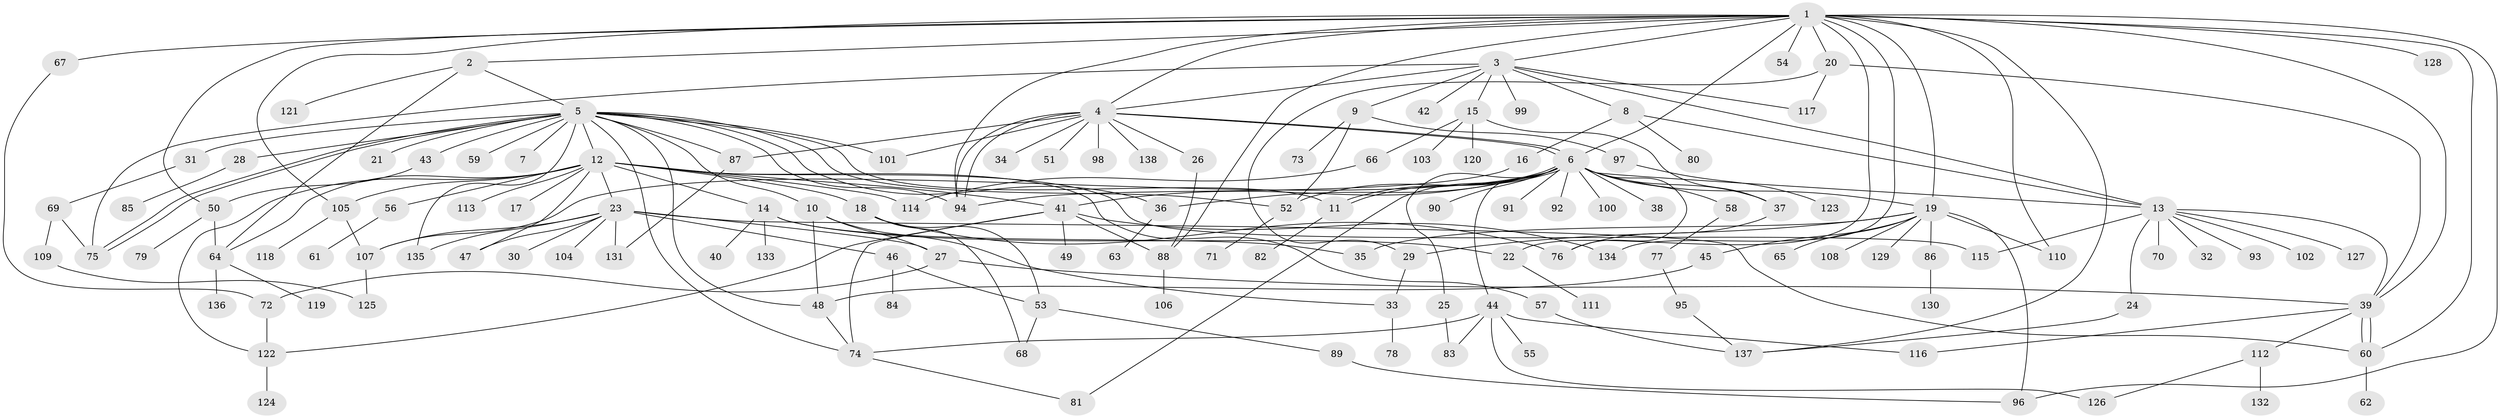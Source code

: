// coarse degree distribution, {16: 0.014492753623188406, 3: 0.15942028985507245, 9: 0.028985507246376812, 4: 0.13043478260869565, 15: 0.014492753623188406, 12: 0.014492753623188406, 1: 0.30434782608695654, 6: 0.07246376811594203, 2: 0.17391304347826086, 14: 0.014492753623188406, 13: 0.014492753623188406, 5: 0.043478260869565216, 7: 0.014492753623188406}
// Generated by graph-tools (version 1.1) at 2025/50/03/04/25 22:50:34]
// undirected, 138 vertices, 208 edges
graph export_dot {
  node [color=gray90,style=filled];
  1;
  2;
  3;
  4;
  5;
  6;
  7;
  8;
  9;
  10;
  11;
  12;
  13;
  14;
  15;
  16;
  17;
  18;
  19;
  20;
  21;
  22;
  23;
  24;
  25;
  26;
  27;
  28;
  29;
  30;
  31;
  32;
  33;
  34;
  35;
  36;
  37;
  38;
  39;
  40;
  41;
  42;
  43;
  44;
  45;
  46;
  47;
  48;
  49;
  50;
  51;
  52;
  53;
  54;
  55;
  56;
  57;
  58;
  59;
  60;
  61;
  62;
  63;
  64;
  65;
  66;
  67;
  68;
  69;
  70;
  71;
  72;
  73;
  74;
  75;
  76;
  77;
  78;
  79;
  80;
  81;
  82;
  83;
  84;
  85;
  86;
  87;
  88;
  89;
  90;
  91;
  92;
  93;
  94;
  95;
  96;
  97;
  98;
  99;
  100;
  101;
  102;
  103;
  104;
  105;
  106;
  107;
  108;
  109;
  110;
  111;
  112;
  113;
  114;
  115;
  116;
  117;
  118;
  119;
  120;
  121;
  122;
  123;
  124;
  125;
  126;
  127;
  128;
  129;
  130;
  131;
  132;
  133;
  134;
  135;
  136;
  137;
  138;
  1 -- 2;
  1 -- 3;
  1 -- 4;
  1 -- 6;
  1 -- 19;
  1 -- 20;
  1 -- 22;
  1 -- 39;
  1 -- 50;
  1 -- 54;
  1 -- 60;
  1 -- 67;
  1 -- 88;
  1 -- 94;
  1 -- 96;
  1 -- 105;
  1 -- 110;
  1 -- 128;
  1 -- 134;
  1 -- 137;
  2 -- 5;
  2 -- 64;
  2 -- 121;
  3 -- 4;
  3 -- 8;
  3 -- 9;
  3 -- 13;
  3 -- 15;
  3 -- 42;
  3 -- 75;
  3 -- 99;
  3 -- 117;
  4 -- 6;
  4 -- 6;
  4 -- 26;
  4 -- 34;
  4 -- 51;
  4 -- 87;
  4 -- 94;
  4 -- 94;
  4 -- 98;
  4 -- 101;
  4 -- 138;
  5 -- 7;
  5 -- 10;
  5 -- 11;
  5 -- 12;
  5 -- 21;
  5 -- 28;
  5 -- 31;
  5 -- 36;
  5 -- 43;
  5 -- 48;
  5 -- 52;
  5 -- 59;
  5 -- 74;
  5 -- 75;
  5 -- 75;
  5 -- 87;
  5 -- 94;
  5 -- 101;
  5 -- 135;
  6 -- 11;
  6 -- 11;
  6 -- 13;
  6 -- 19;
  6 -- 25;
  6 -- 36;
  6 -- 37;
  6 -- 38;
  6 -- 41;
  6 -- 44;
  6 -- 52;
  6 -- 58;
  6 -- 76;
  6 -- 81;
  6 -- 90;
  6 -- 91;
  6 -- 92;
  6 -- 100;
  6 -- 107;
  8 -- 13;
  8 -- 16;
  8 -- 80;
  9 -- 52;
  9 -- 73;
  9 -- 97;
  10 -- 27;
  10 -- 33;
  10 -- 48;
  11 -- 82;
  12 -- 14;
  12 -- 17;
  12 -- 18;
  12 -- 23;
  12 -- 41;
  12 -- 47;
  12 -- 56;
  12 -- 57;
  12 -- 64;
  12 -- 105;
  12 -- 113;
  12 -- 114;
  12 -- 115;
  12 -- 122;
  13 -- 24;
  13 -- 32;
  13 -- 39;
  13 -- 70;
  13 -- 93;
  13 -- 102;
  13 -- 115;
  13 -- 127;
  14 -- 22;
  14 -- 35;
  14 -- 40;
  14 -- 133;
  15 -- 37;
  15 -- 66;
  15 -- 103;
  15 -- 120;
  16 -- 94;
  18 -- 53;
  18 -- 68;
  18 -- 76;
  19 -- 29;
  19 -- 35;
  19 -- 45;
  19 -- 65;
  19 -- 86;
  19 -- 96;
  19 -- 108;
  19 -- 110;
  19 -- 129;
  20 -- 29;
  20 -- 39;
  20 -- 117;
  22 -- 111;
  23 -- 27;
  23 -- 30;
  23 -- 46;
  23 -- 47;
  23 -- 60;
  23 -- 104;
  23 -- 107;
  23 -- 131;
  23 -- 135;
  24 -- 137;
  25 -- 83;
  26 -- 88;
  27 -- 39;
  27 -- 72;
  28 -- 85;
  29 -- 33;
  31 -- 69;
  33 -- 78;
  36 -- 63;
  37 -- 76;
  39 -- 60;
  39 -- 60;
  39 -- 112;
  39 -- 116;
  41 -- 49;
  41 -- 74;
  41 -- 88;
  41 -- 122;
  41 -- 134;
  43 -- 50;
  44 -- 55;
  44 -- 74;
  44 -- 83;
  44 -- 116;
  44 -- 126;
  45 -- 48;
  46 -- 53;
  46 -- 84;
  48 -- 74;
  50 -- 64;
  50 -- 79;
  52 -- 71;
  53 -- 68;
  53 -- 89;
  56 -- 61;
  57 -- 137;
  58 -- 77;
  60 -- 62;
  64 -- 119;
  64 -- 136;
  66 -- 114;
  67 -- 72;
  69 -- 75;
  69 -- 109;
  72 -- 122;
  74 -- 81;
  77 -- 95;
  86 -- 130;
  87 -- 131;
  88 -- 106;
  89 -- 96;
  95 -- 137;
  97 -- 123;
  105 -- 107;
  105 -- 118;
  107 -- 125;
  109 -- 125;
  112 -- 126;
  112 -- 132;
  122 -- 124;
}
